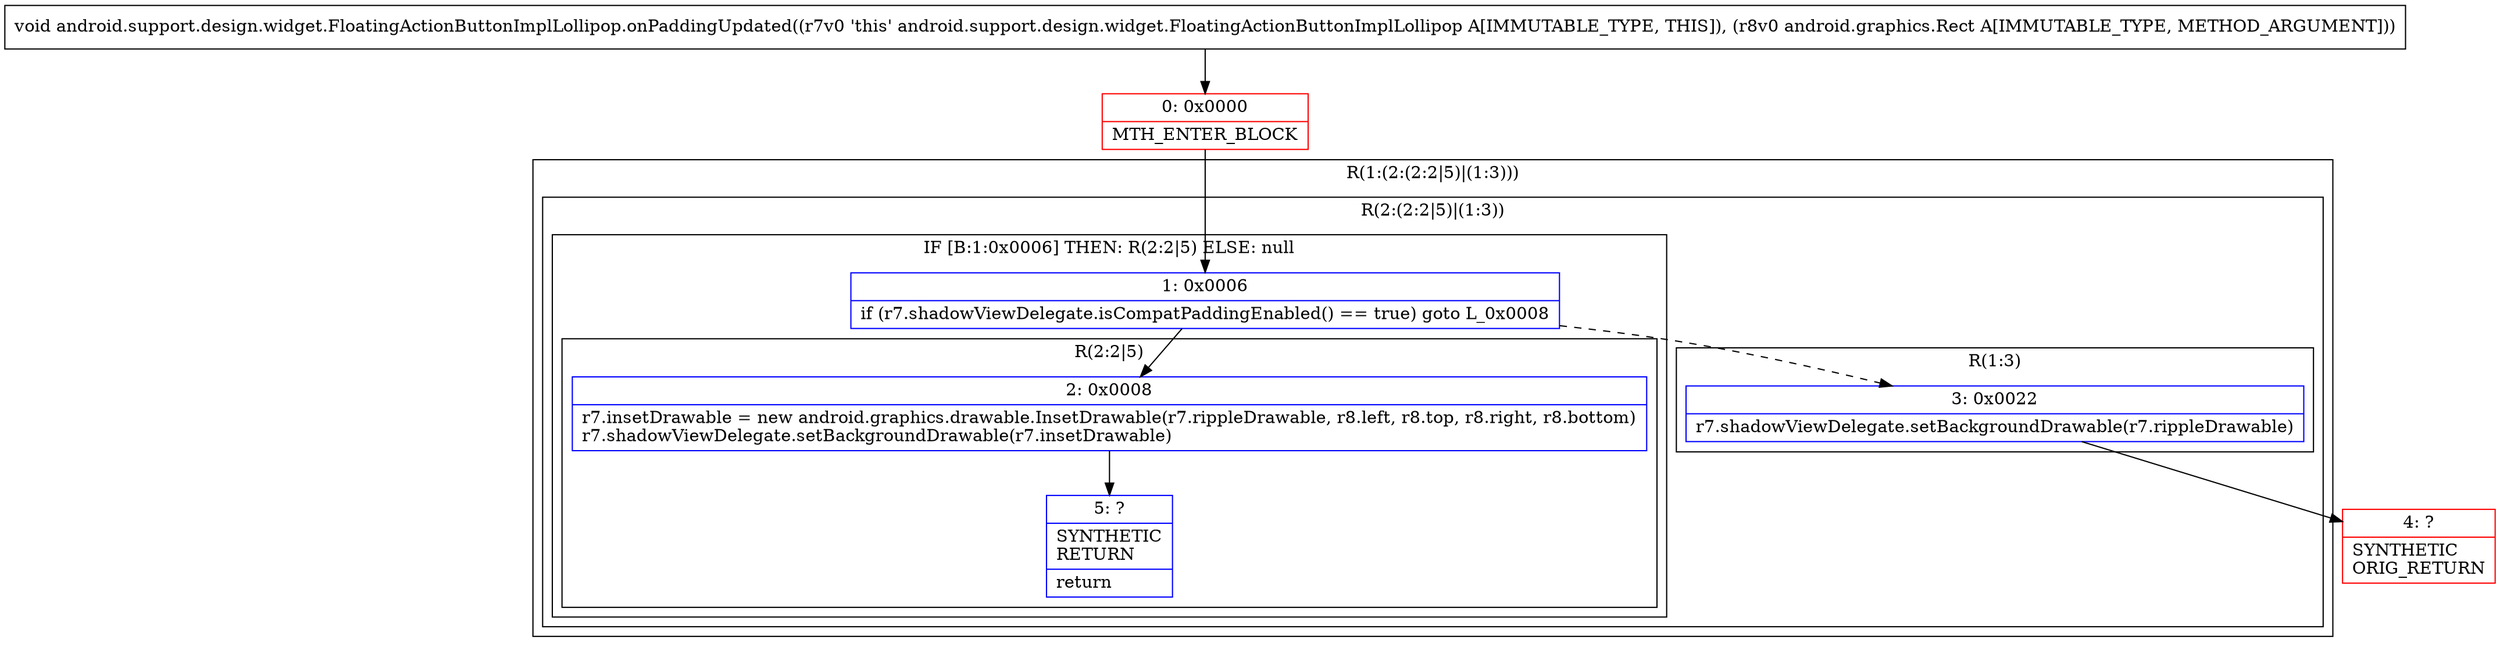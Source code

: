 digraph "CFG forandroid.support.design.widget.FloatingActionButtonImplLollipop.onPaddingUpdated(Landroid\/graphics\/Rect;)V" {
subgraph cluster_Region_1262962019 {
label = "R(1:(2:(2:2|5)|(1:3)))";
node [shape=record,color=blue];
subgraph cluster_Region_1176156390 {
label = "R(2:(2:2|5)|(1:3))";
node [shape=record,color=blue];
subgraph cluster_IfRegion_85986113 {
label = "IF [B:1:0x0006] THEN: R(2:2|5) ELSE: null";
node [shape=record,color=blue];
Node_1 [shape=record,label="{1\:\ 0x0006|if (r7.shadowViewDelegate.isCompatPaddingEnabled() == true) goto L_0x0008\l}"];
subgraph cluster_Region_574118194 {
label = "R(2:2|5)";
node [shape=record,color=blue];
Node_2 [shape=record,label="{2\:\ 0x0008|r7.insetDrawable = new android.graphics.drawable.InsetDrawable(r7.rippleDrawable, r8.left, r8.top, r8.right, r8.bottom)\lr7.shadowViewDelegate.setBackgroundDrawable(r7.insetDrawable)\l}"];
Node_5 [shape=record,label="{5\:\ ?|SYNTHETIC\lRETURN\l|return\l}"];
}
}
subgraph cluster_Region_1394961483 {
label = "R(1:3)";
node [shape=record,color=blue];
Node_3 [shape=record,label="{3\:\ 0x0022|r7.shadowViewDelegate.setBackgroundDrawable(r7.rippleDrawable)\l}"];
}
}
}
Node_0 [shape=record,color=red,label="{0\:\ 0x0000|MTH_ENTER_BLOCK\l}"];
Node_4 [shape=record,color=red,label="{4\:\ ?|SYNTHETIC\lORIG_RETURN\l}"];
MethodNode[shape=record,label="{void android.support.design.widget.FloatingActionButtonImplLollipop.onPaddingUpdated((r7v0 'this' android.support.design.widget.FloatingActionButtonImplLollipop A[IMMUTABLE_TYPE, THIS]), (r8v0 android.graphics.Rect A[IMMUTABLE_TYPE, METHOD_ARGUMENT])) }"];
MethodNode -> Node_0;
Node_1 -> Node_2;
Node_1 -> Node_3[style=dashed];
Node_2 -> Node_5;
Node_3 -> Node_4;
Node_0 -> Node_1;
}

